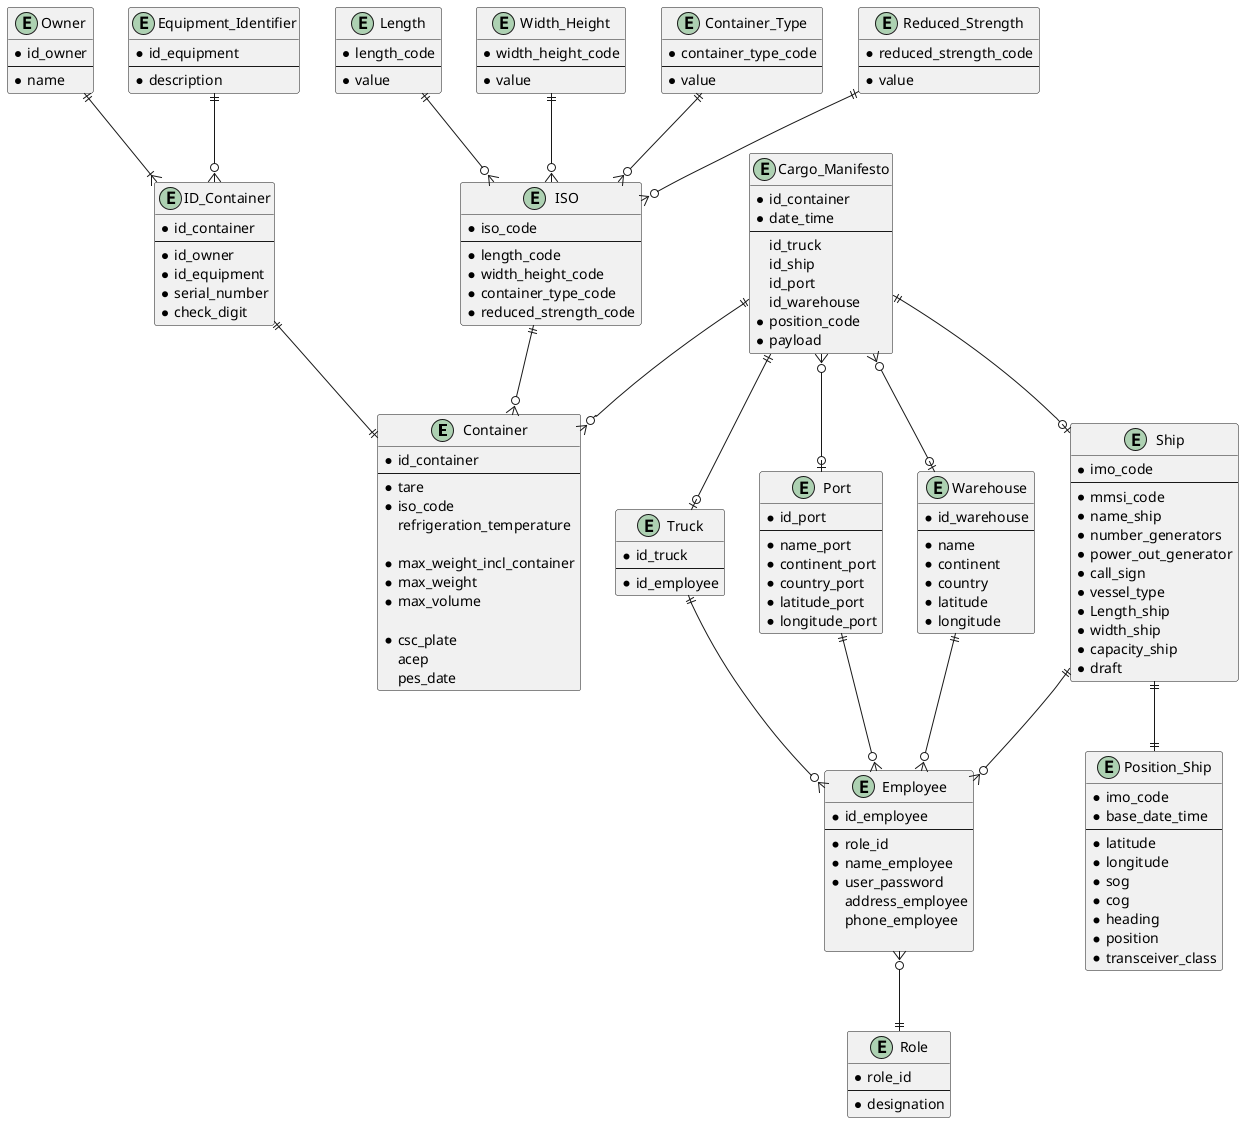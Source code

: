 @startuml

entity Container {
* id_container
--
* tare
* iso_code
refrigeration_temperature

* max_weight_incl_container
* max_weight
* max_volume

*csc_plate
acep
pes_date
}

entity Owner {
* id_owner
--
* name
}

entity ID_Container {
* id_container
--
* id_owner
* id_equipment
* serial_number
* check_digit
}

entity Equipment_Identifier {
* id_equipment
--
* description
}

entity ISO {
* iso_code
--
* length_code
* width_height_code
* container_type_code
* reduced_strength_code
}

entity Length {
* length_code
--
* value
}

entity Width_Height {
* width_height_code
--
* value
}

entity Container_Type {
* container_type_code
--
* value
}

entity Reduced_Strength {
* reduced_strength_code
--
* value
}

entity Cargo_Manifesto {
* id_container
* date_time
--
 id_truck
 id_ship
 id_port
 id_warehouse
* position_code
* payload
}

entity Truck {
* id_truck
--
* id_employee
}

entity Ship {
* imo_code
--
* mmsi_code
* name_ship
* number_generators
* power_out_generator
* call_sign
* vessel_type
* Length_ship
* width_ship
* capacity_ship
* draft
}

entity Position_Ship {
* imo_code
* base_date_time
--
* latitude
* longitude
* sog
* cog
* heading
* position
* transceiver_class
}

entity Port {
* id_port
--
* name_port
* continent_port
* country_port
* latitude_port
* longitude_port
}

entity Warehouse {
* id_warehouse
--
* name
* continent
* country
* latitude
* longitude
}

entity Employee{
* id_employee
--
* role_id
* name_employee
* user_password
 address_employee
 phone_employee

}

entity Role {
* role_id
--
* designation
}


Length ||--o{ ISO
Width_Height ||--o{ ISO
Container_Type ||--o{ ISO
Reduced_Strength ||--o{ ISO

Owner ||--|{ ID_Container
Equipment_Identifier ||--o{ ID_Container

ID_Container ||--|| Container
ISO ||--o{ Container
Cargo_Manifesto ||--o{ Container
Cargo_Manifesto ||--o| Ship
Cargo_Manifesto ||--o| Truck
Ship ||--|| Position_Ship

Cargo_Manifesto }o--o| Warehouse
Cargo_Manifesto }o--o| Port

Truck ||--o{ Employee
Ship ||--o{ Employee
Warehouse ||--o{ Employee
Port ||--o{ Employee
Employee }o--|| Role

@enduml